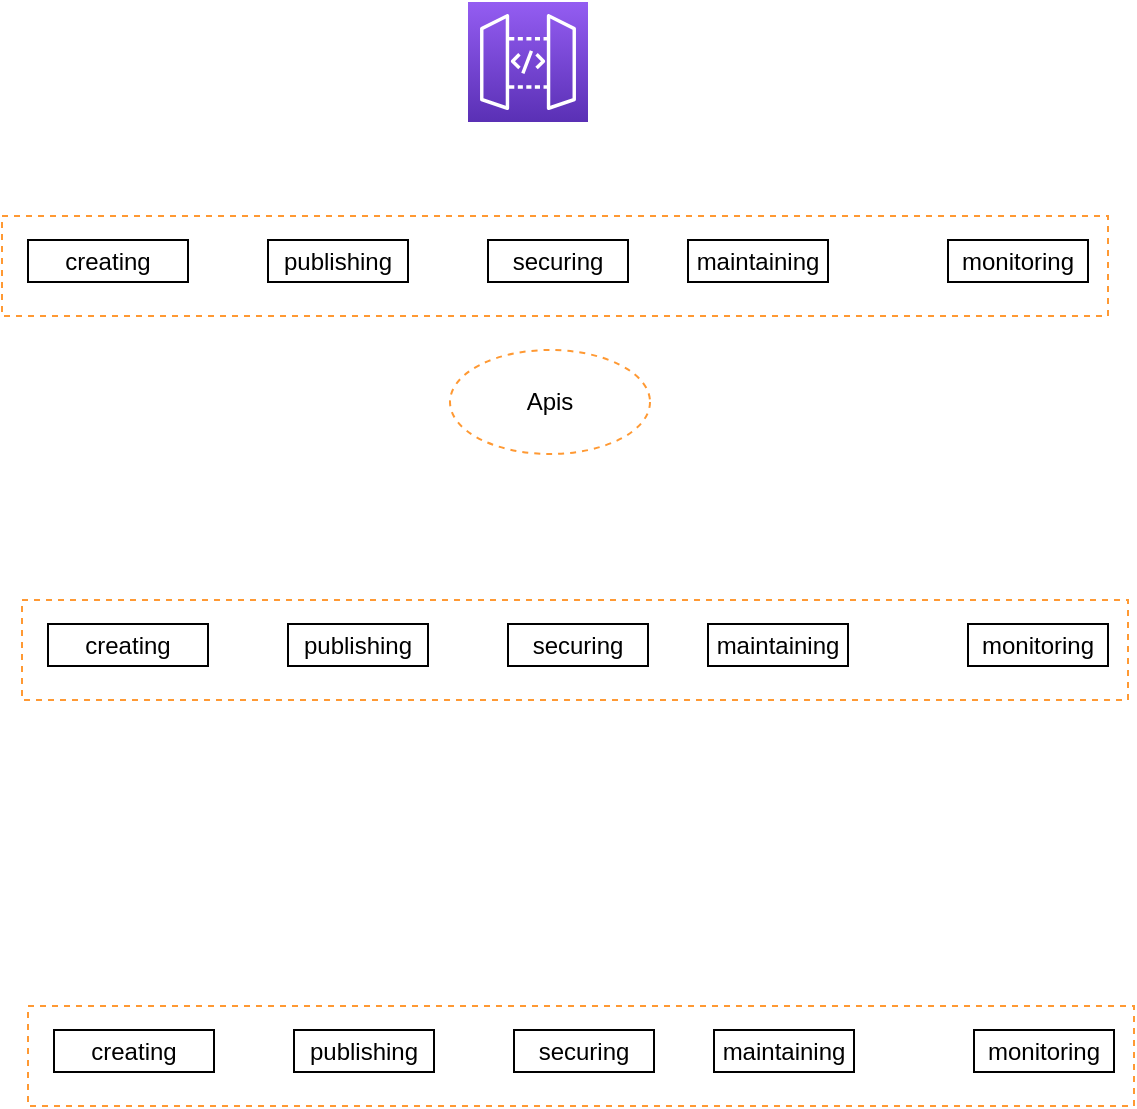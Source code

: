 <mxfile version="17.4.0" type="github">
  <diagram id="rzBOHS2imSivp7Q6g7ge" name="Page-1">
    <mxGraphModel dx="632" dy="462" grid="1" gridSize="10" guides="1" tooltips="1" connect="1" arrows="1" fold="1" page="1" pageScale="1" pageWidth="827" pageHeight="1169" math="0" shadow="0">
      <root>
        <mxCell id="0" />
        <mxCell id="1" parent="0" />
        <mxCell id="j9mZeKwOuy3LwzMowdbu-2" value="" style="sketch=0;points=[[0,0,0],[0.25,0,0],[0.5,0,0],[0.75,0,0],[1,0,0],[0,1,0],[0.25,1,0],[0.5,1,0],[0.75,1,0],[1,1,0],[0,0.25,0],[0,0.5,0],[0,0.75,0],[1,0.25,0],[1,0.5,0],[1,0.75,0]];outlineConnect=0;fontColor=#232F3E;gradientColor=#945DF2;gradientDirection=north;fillColor=#5A30B5;strokeColor=#ffffff;dashed=0;verticalLabelPosition=bottom;verticalAlign=top;align=center;html=1;fontSize=12;fontStyle=0;aspect=fixed;shape=mxgraph.aws4.resourceIcon;resIcon=mxgraph.aws4.api_gateway;" parent="1" vertex="1">
          <mxGeometry x="290" y="40" width="60" height="60" as="geometry" />
        </mxCell>
        <mxCell id="j9mZeKwOuy3LwzMowdbu-3" value="creating" style="rounded=0;whiteSpace=wrap;html=1;" parent="1" vertex="1">
          <mxGeometry x="70" y="159" width="80" height="21" as="geometry" />
        </mxCell>
        <mxCell id="j9mZeKwOuy3LwzMowdbu-4" value="publishing" style="rounded=0;whiteSpace=wrap;html=1;" parent="1" vertex="1">
          <mxGeometry x="190" y="159" width="70" height="21" as="geometry" />
        </mxCell>
        <mxCell id="j9mZeKwOuy3LwzMowdbu-5" value="securing" style="rounded=0;whiteSpace=wrap;html=1;" parent="1" vertex="1">
          <mxGeometry x="300" y="159" width="70" height="21" as="geometry" />
        </mxCell>
        <mxCell id="j9mZeKwOuy3LwzMowdbu-6" value="maintaining" style="rounded=0;whiteSpace=wrap;html=1;" parent="1" vertex="1">
          <mxGeometry x="400" y="159" width="70" height="21" as="geometry" />
        </mxCell>
        <mxCell id="j9mZeKwOuy3LwzMowdbu-7" value="monitoring" style="rounded=0;whiteSpace=wrap;html=1;" parent="1" vertex="1">
          <mxGeometry x="530" y="159" width="70" height="21" as="geometry" />
        </mxCell>
        <mxCell id="j9mZeKwOuy3LwzMowdbu-10" value="" style="rounded=0;whiteSpace=wrap;html=1;dashed=1;fillColor=none;strokeColor=#FF9933;" parent="1" vertex="1">
          <mxGeometry x="57" y="147" width="553" height="50" as="geometry" />
        </mxCell>
        <mxCell id="qNnacVsJ2TZ5Um2_h7-j-1" value="creating" style="rounded=0;whiteSpace=wrap;html=1;" vertex="1" parent="1">
          <mxGeometry x="80" y="351" width="80" height="21" as="geometry" />
        </mxCell>
        <mxCell id="qNnacVsJ2TZ5Um2_h7-j-2" value="publishing" style="rounded=0;whiteSpace=wrap;html=1;" vertex="1" parent="1">
          <mxGeometry x="200" y="351" width="70" height="21" as="geometry" />
        </mxCell>
        <mxCell id="qNnacVsJ2TZ5Um2_h7-j-3" value="securing" style="rounded=0;whiteSpace=wrap;html=1;" vertex="1" parent="1">
          <mxGeometry x="310" y="351" width="70" height="21" as="geometry" />
        </mxCell>
        <mxCell id="qNnacVsJ2TZ5Um2_h7-j-4" value="maintaining" style="rounded=0;whiteSpace=wrap;html=1;" vertex="1" parent="1">
          <mxGeometry x="410" y="351" width="70" height="21" as="geometry" />
        </mxCell>
        <mxCell id="qNnacVsJ2TZ5Um2_h7-j-5" value="monitoring" style="rounded=0;whiteSpace=wrap;html=1;" vertex="1" parent="1">
          <mxGeometry x="540" y="351" width="70" height="21" as="geometry" />
        </mxCell>
        <mxCell id="qNnacVsJ2TZ5Um2_h7-j-6" value="" style="rounded=0;whiteSpace=wrap;html=1;dashed=1;fillColor=none;strokeColor=#FF9933;" vertex="1" parent="1">
          <mxGeometry x="67" y="339" width="553" height="50" as="geometry" />
        </mxCell>
        <mxCell id="qNnacVsJ2TZ5Um2_h7-j-7" value="Apis" style="ellipse;whiteSpace=wrap;html=1;dashed=1;strokeColor=#FF9933;fillColor=none;" vertex="1" parent="1">
          <mxGeometry x="281" y="214" width="100" height="52" as="geometry" />
        </mxCell>
        <mxCell id="qNnacVsJ2TZ5Um2_h7-j-8" value="creating" style="rounded=0;whiteSpace=wrap;html=1;" vertex="1" parent="1">
          <mxGeometry x="83" y="554" width="80" height="21" as="geometry" />
        </mxCell>
        <mxCell id="qNnacVsJ2TZ5Um2_h7-j-9" value="publishing" style="rounded=0;whiteSpace=wrap;html=1;" vertex="1" parent="1">
          <mxGeometry x="203" y="554" width="70" height="21" as="geometry" />
        </mxCell>
        <mxCell id="qNnacVsJ2TZ5Um2_h7-j-10" value="securing" style="rounded=0;whiteSpace=wrap;html=1;" vertex="1" parent="1">
          <mxGeometry x="313" y="554" width="70" height="21" as="geometry" />
        </mxCell>
        <mxCell id="qNnacVsJ2TZ5Um2_h7-j-11" value="maintaining" style="rounded=0;whiteSpace=wrap;html=1;" vertex="1" parent="1">
          <mxGeometry x="413" y="554" width="70" height="21" as="geometry" />
        </mxCell>
        <mxCell id="qNnacVsJ2TZ5Um2_h7-j-12" value="monitoring" style="rounded=0;whiteSpace=wrap;html=1;" vertex="1" parent="1">
          <mxGeometry x="543" y="554" width="70" height="21" as="geometry" />
        </mxCell>
        <mxCell id="qNnacVsJ2TZ5Um2_h7-j-13" value="" style="rounded=0;whiteSpace=wrap;html=1;dashed=1;fillColor=none;strokeColor=#FF9933;" vertex="1" parent="1">
          <mxGeometry x="70" y="542" width="553" height="50" as="geometry" />
        </mxCell>
      </root>
    </mxGraphModel>
  </diagram>
</mxfile>
